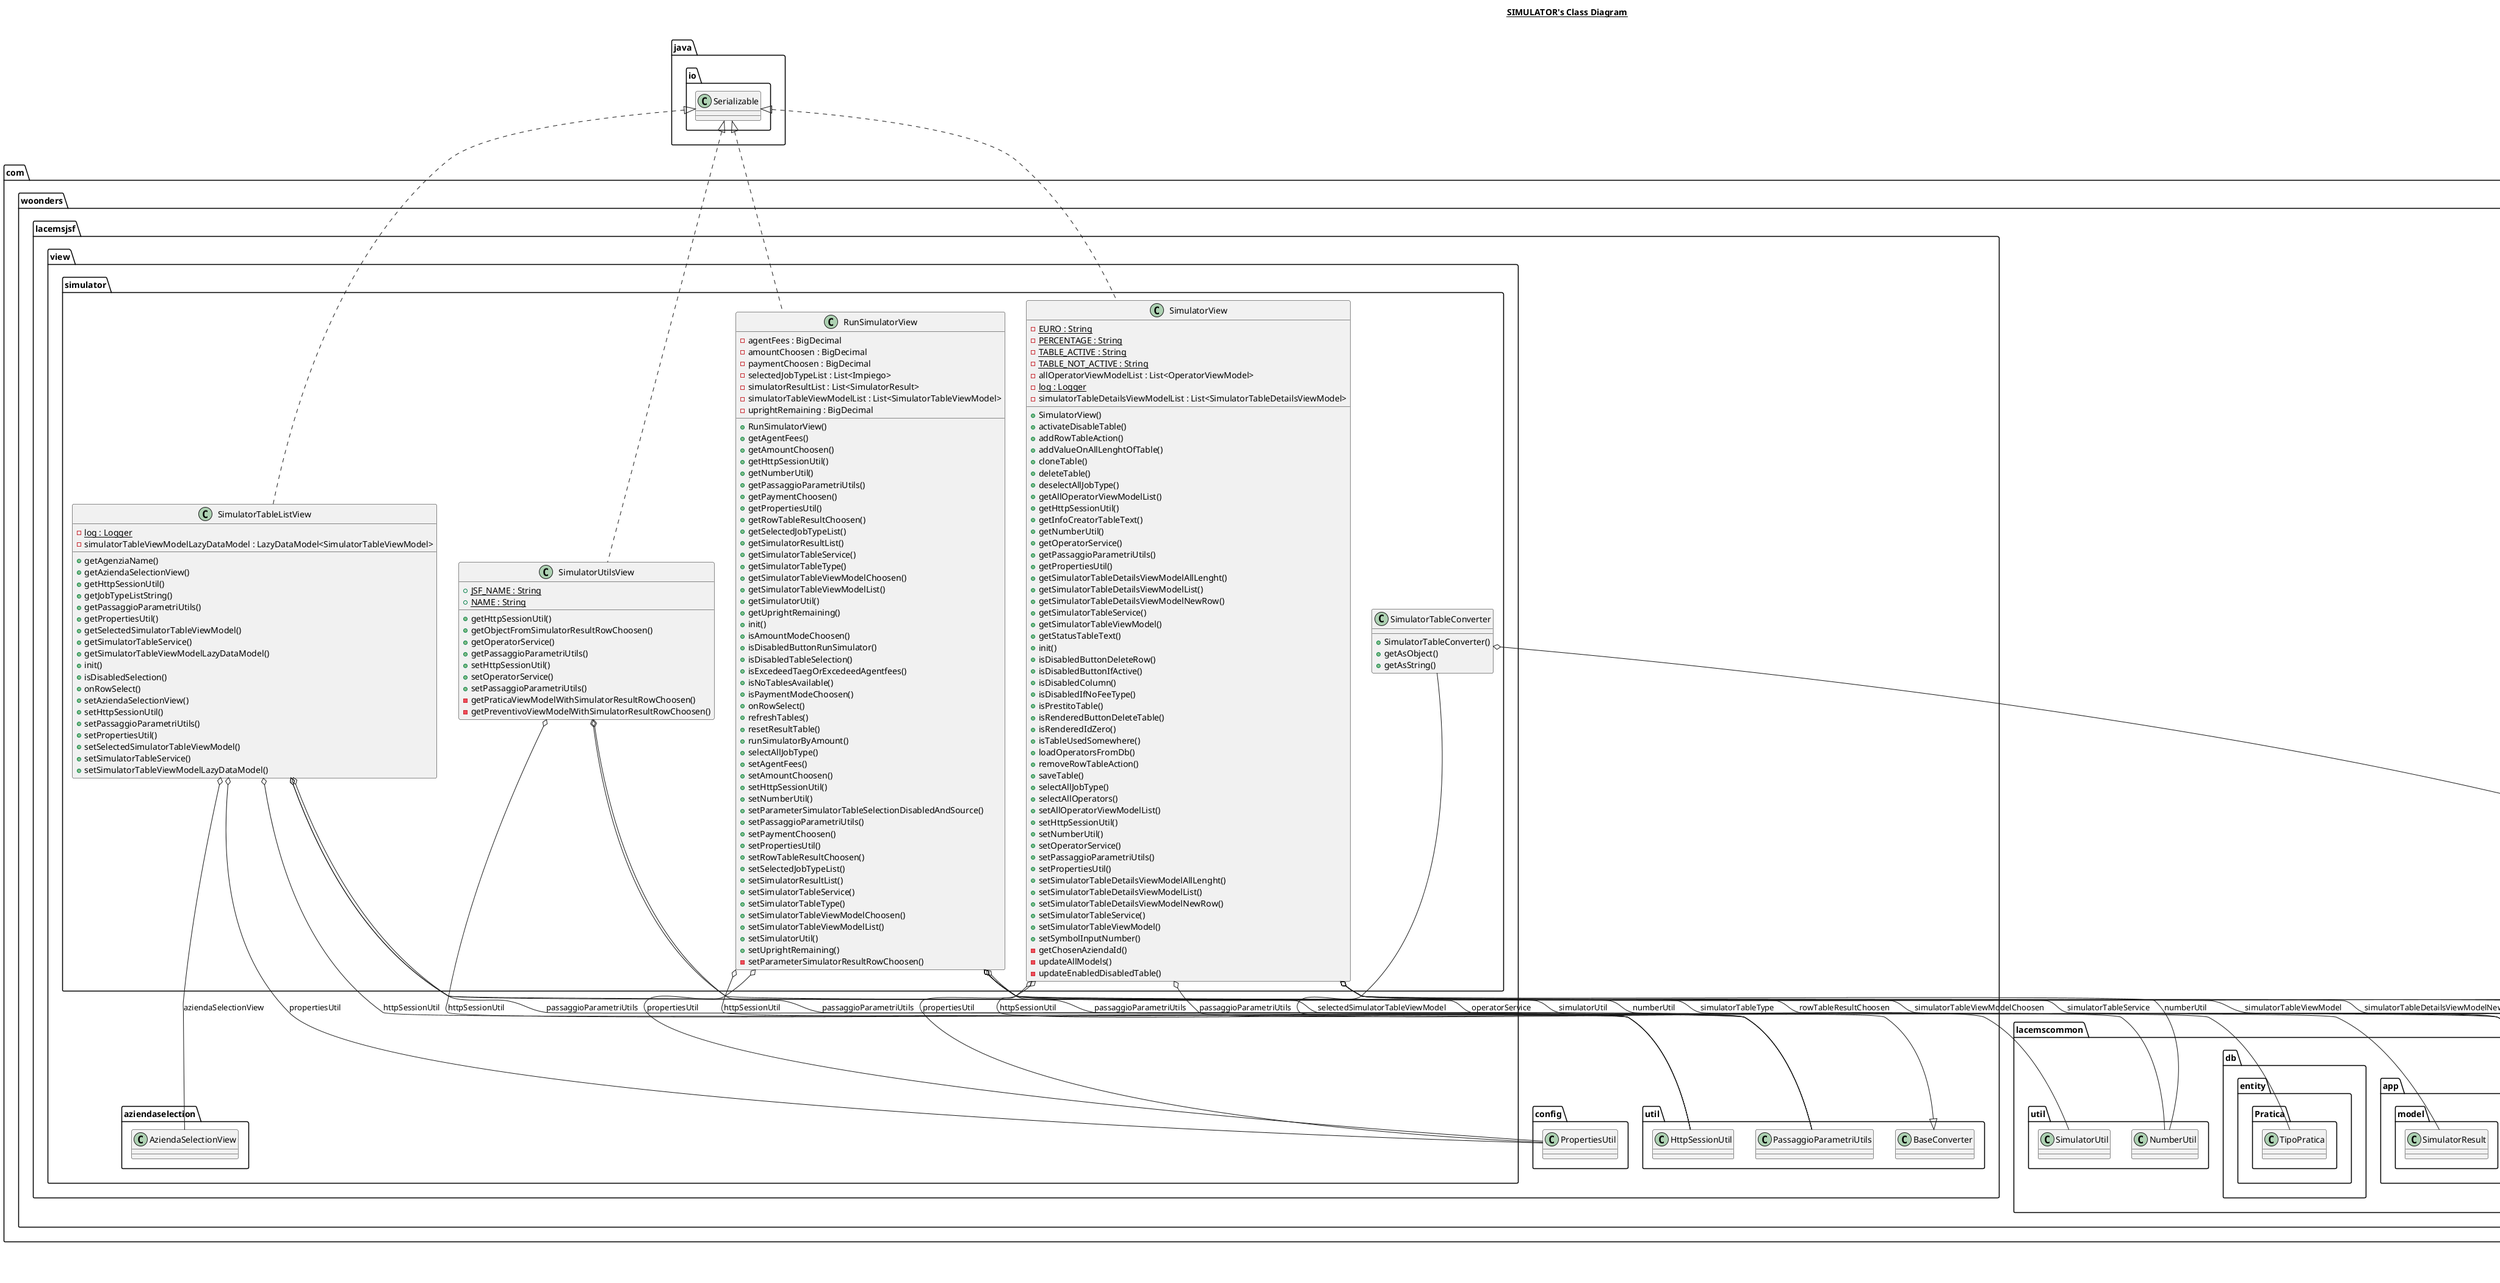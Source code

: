 @startuml

title __SIMULATOR's Class Diagram__\n

  namespace com.woonders.lacemsjsf.view.simulator {
    class com.woonders.lacemsjsf.view.simulator.RunSimulatorView {
        - agentFees : BigDecimal
        - amountChoosen : BigDecimal
        - paymentChoosen : BigDecimal
        - selectedJobTypeList : List<Impiego>
        - simulatorResultList : List<SimulatorResult>
        - simulatorTableViewModelList : List<SimulatorTableViewModel>
        - uprightRemaining : BigDecimal
        + RunSimulatorView()
        + getAgentFees()
        + getAmountChoosen()
        + getHttpSessionUtil()
        + getNumberUtil()
        + getPassaggioParametriUtils()
        + getPaymentChoosen()
        + getPropertiesUtil()
        + getRowTableResultChoosen()
        + getSelectedJobTypeList()
        + getSimulatorResultList()
        + getSimulatorTableService()
        + getSimulatorTableType()
        + getSimulatorTableViewModelChoosen()
        + getSimulatorTableViewModelList()
        + getSimulatorUtil()
        + getUprightRemaining()
        + init()
        + isAmountModeChoosen()
        + isDisabledButtonRunSimulator()
        + isDisabledTableSelection()
        + isExcedeedTaegOrExcedeedAgentfees()
        + isNoTablesAvailable()
        + isPaymentModeChoosen()
        + onRowSelect()
        + refreshTables()
        + resetResultTable()
        + runSimulatorByAmount()
        + selectAllJobType()
        + setAgentFees()
        + setAmountChoosen()
        + setHttpSessionUtil()
        + setNumberUtil()
        + setParameterSimulatorTableSelectionDisabledAndSource()
        + setPassaggioParametriUtils()
        + setPaymentChoosen()
        + setPropertiesUtil()
        + setRowTableResultChoosen()
        + setSelectedJobTypeList()
        + setSimulatorResultList()
        + setSimulatorTableService()
        + setSimulatorTableType()
        + setSimulatorTableViewModelChoosen()
        + setSimulatorTableViewModelList()
        + setSimulatorUtil()
        + setUprightRemaining()
        - setParameterSimulatorResultRowChoosen()
    }
  }
  

  namespace com.woonders.lacemsjsf.view.simulator {
    class com.woonders.lacemsjsf.view.simulator.SimulatorTableConverter {
        + SimulatorTableConverter()
        + getAsObject()
        + getAsString()
    }
  }
  

  namespace com.woonders.lacemsjsf.view.simulator {
    class com.woonders.lacemsjsf.view.simulator.SimulatorTableListView {
        {static} - log : Logger
        - simulatorTableViewModelLazyDataModel : LazyDataModel<SimulatorTableViewModel>
        + getAgenziaName()
        + getAziendaSelectionView()
        + getHttpSessionUtil()
        + getJobTypeListString()
        + getPassaggioParametriUtils()
        + getPropertiesUtil()
        + getSelectedSimulatorTableViewModel()
        + getSimulatorTableService()
        + getSimulatorTableViewModelLazyDataModel()
        + init()
        + isDisabledSelection()
        + onRowSelect()
        + setAziendaSelectionView()
        + setHttpSessionUtil()
        + setPassaggioParametriUtils()
        + setPropertiesUtil()
        + setSelectedSimulatorTableViewModel()
        + setSimulatorTableService()
        + setSimulatorTableViewModelLazyDataModel()
    }
  }
  

  namespace com.woonders.lacemsjsf.view.simulator {
    class com.woonders.lacemsjsf.view.simulator.SimulatorUtilsView {
        {static} + JSF_NAME : String
        {static} + NAME : String
        + getHttpSessionUtil()
        + getObjectFromSimulatorResultRowChoosen()
        + getOperatorService()
        + getPassaggioParametriUtils()
        + setHttpSessionUtil()
        + setOperatorService()
        + setPassaggioParametriUtils()
        - getPraticaViewModelWithSimulatorResultRowChoosen()
        - getPreventivoViewModelWithSimulatorResultRowChoosen()
    }
  }
  

  namespace com.woonders.lacemsjsf.view.simulator {
    class com.woonders.lacemsjsf.view.simulator.SimulatorView {
        {static} - EURO : String
        {static} - PERCENTAGE : String
        {static} - TABLE_ACTIVE : String
        {static} - TABLE_NOT_ACTIVE : String
        - allOperatorViewModelList : List<OperatorViewModel>
        {static} - log : Logger
        - simulatorTableDetailsViewModelList : List<SimulatorTableDetailsViewModel>
        + SimulatorView()
        + activateDisableTable()
        + addRowTableAction()
        + addValueOnAllLenghtOfTable()
        + cloneTable()
        + deleteTable()
        + deselectAllJobType()
        + getAllOperatorViewModelList()
        + getHttpSessionUtil()
        + getInfoCreatorTableText()
        + getNumberUtil()
        + getOperatorService()
        + getPassaggioParametriUtils()
        + getPropertiesUtil()
        + getSimulatorTableDetailsViewModelAllLenght()
        + getSimulatorTableDetailsViewModelList()
        + getSimulatorTableDetailsViewModelNewRow()
        + getSimulatorTableService()
        + getSimulatorTableViewModel()
        + getStatusTableText()
        + init()
        + isDisabledButtonDeleteRow()
        + isDisabledButtonIfActive()
        + isDisabledColumn()
        + isDisabledIfNoFeeType()
        + isPrestitoTable()
        + isRenderedButtonDeleteTable()
        + isRenderedIdZero()
        + isTableUsedSomewhere()
        + loadOperatorsFromDb()
        + removeRowTableAction()
        + saveTable()
        + selectAllJobType()
        + selectAllOperators()
        + setAllOperatorViewModelList()
        + setHttpSessionUtil()
        + setNumberUtil()
        + setOperatorService()
        + setPassaggioParametriUtils()
        + setPropertiesUtil()
        + setSimulatorTableDetailsViewModelAllLenght()
        + setSimulatorTableDetailsViewModelList()
        + setSimulatorTableDetailsViewModelNewRow()
        + setSimulatorTableService()
        + setSimulatorTableViewModel()
        + setSymbolInputNumber()
        - getChosenAziendaId()
        - updateAllModels()
        - updateEnabledDisabledTable()
    }
  }
  

  com.woonders.lacemsjsf.view.simulator.RunSimulatorView .up.|> java.io.Serializable
  com.woonders.lacemsjsf.view.simulator.RunSimulatorView o-- com.woonders.lacemsjsf.util.HttpSessionUtil : httpSessionUtil
  com.woonders.lacemsjsf.view.simulator.RunSimulatorView o-- com.woonders.lacemscommon.util.NumberUtil : numberUtil
  com.woonders.lacemsjsf.view.simulator.RunSimulatorView o-- com.woonders.lacemsjsf.util.PassaggioParametriUtils : passaggioParametriUtils
  com.woonders.lacemsjsf.view.simulator.RunSimulatorView o-- com.woonders.lacemsjsf.config.PropertiesUtil : propertiesUtil
  com.woonders.lacemsjsf.view.simulator.RunSimulatorView o-- com.woonders.lacemscommon.app.model.SimulatorResult : rowTableResultChoosen
  com.woonders.lacemsjsf.view.simulator.RunSimulatorView o-- com.woonders.lacemscommon.service.SimulatorTableService : simulatorTableService
  com.woonders.lacemsjsf.view.simulator.RunSimulatorView o-- com.woonders.lacemscommon.db.entity.Pratica.TipoPratica : simulatorTableType
  com.woonders.lacemsjsf.view.simulator.RunSimulatorView o-- com.woonders.lacemscommon.app.viewmodel.SimulatorTableViewModel : simulatorTableViewModelChoosen
  com.woonders.lacemsjsf.view.simulator.RunSimulatorView o-- com.woonders.lacemscommon.util.SimulatorUtil : simulatorUtil
  com.woonders.lacemsjsf.view.simulator.SimulatorTableConverter -up-|> com.woonders.lacemsjsf.util.BaseConverter
  com.woonders.lacemsjsf.view.simulator.SimulatorTableConverter o-- com.woonders.lacemscommon.service.SimulatorTableService : simulatorTableService
  com.woonders.lacemsjsf.view.simulator.SimulatorTableListView .up.|> java.io.Serializable
  com.woonders.lacemsjsf.view.simulator.SimulatorTableListView o-- com.woonders.lacemsjsf.view.aziendaselection.AziendaSelectionView : aziendaSelectionView
  com.woonders.lacemsjsf.view.simulator.SimulatorTableListView o-- com.woonders.lacemsjsf.util.HttpSessionUtil : httpSessionUtil
  com.woonders.lacemsjsf.view.simulator.SimulatorTableListView o-- com.woonders.lacemsjsf.util.PassaggioParametriUtils : passaggioParametriUtils
  com.woonders.lacemsjsf.view.simulator.SimulatorTableListView o-- com.woonders.lacemsjsf.config.PropertiesUtil : propertiesUtil
  com.woonders.lacemsjsf.view.simulator.SimulatorTableListView o-- com.woonders.lacemscommon.app.viewmodel.SimulatorTableViewModel : selectedSimulatorTableViewModel
  com.woonders.lacemsjsf.view.simulator.SimulatorTableListView o-- com.woonders.lacemscommon.service.SimulatorTableService : simulatorTableService
  com.woonders.lacemsjsf.view.simulator.SimulatorUtilsView .up.|> java.io.Serializable
  com.woonders.lacemsjsf.view.simulator.SimulatorUtilsView o-- com.woonders.lacemsjsf.util.HttpSessionUtil : httpSessionUtil
  com.woonders.lacemsjsf.view.simulator.SimulatorUtilsView o-- com.woonders.lacemscommon.service.OperatorService : operatorService
  com.woonders.lacemsjsf.view.simulator.SimulatorUtilsView o-- com.woonders.lacemsjsf.util.PassaggioParametriUtils : passaggioParametriUtils
  com.woonders.lacemsjsf.view.simulator.SimulatorView .up.|> java.io.Serializable
  com.woonders.lacemsjsf.view.simulator.SimulatorView o-- com.woonders.lacemsjsf.util.HttpSessionUtil : httpSessionUtil
  com.woonders.lacemsjsf.view.simulator.SimulatorView o-- com.woonders.lacemscommon.util.NumberUtil : numberUtil
  com.woonders.lacemsjsf.view.simulator.SimulatorView o-- com.woonders.lacemscommon.service.OperatorService : operatorService
  com.woonders.lacemsjsf.view.simulator.SimulatorView o-- com.woonders.lacemsjsf.util.PassaggioParametriUtils : passaggioParametriUtils
  com.woonders.lacemsjsf.view.simulator.SimulatorView o-- com.woonders.lacemsjsf.config.PropertiesUtil : propertiesUtil
  com.woonders.lacemsjsf.view.simulator.SimulatorView o-- com.woonders.lacemscommon.app.viewmodel.SimulatorTableDetailsViewModel : simulatorTableDetailsViewModelAllLenght
  com.woonders.lacemsjsf.view.simulator.SimulatorView o-- com.woonders.lacemscommon.app.viewmodel.SimulatorTableDetailsViewModel : simulatorTableDetailsViewModelNewRow
  com.woonders.lacemsjsf.view.simulator.SimulatorView o-- com.woonders.lacemscommon.service.SimulatorTableService : simulatorTableService
  com.woonders.lacemsjsf.view.simulator.SimulatorView o-- com.woonders.lacemscommon.app.viewmodel.SimulatorTableViewModel : simulatorTableViewModel


right footer


PlantUML diagram generated by SketchIt! (https://bitbucket.org/pmesmeur/sketch.it)
For more information about this tool, please contact philippe.mesmeur@gmail.com
endfooter

@enduml

